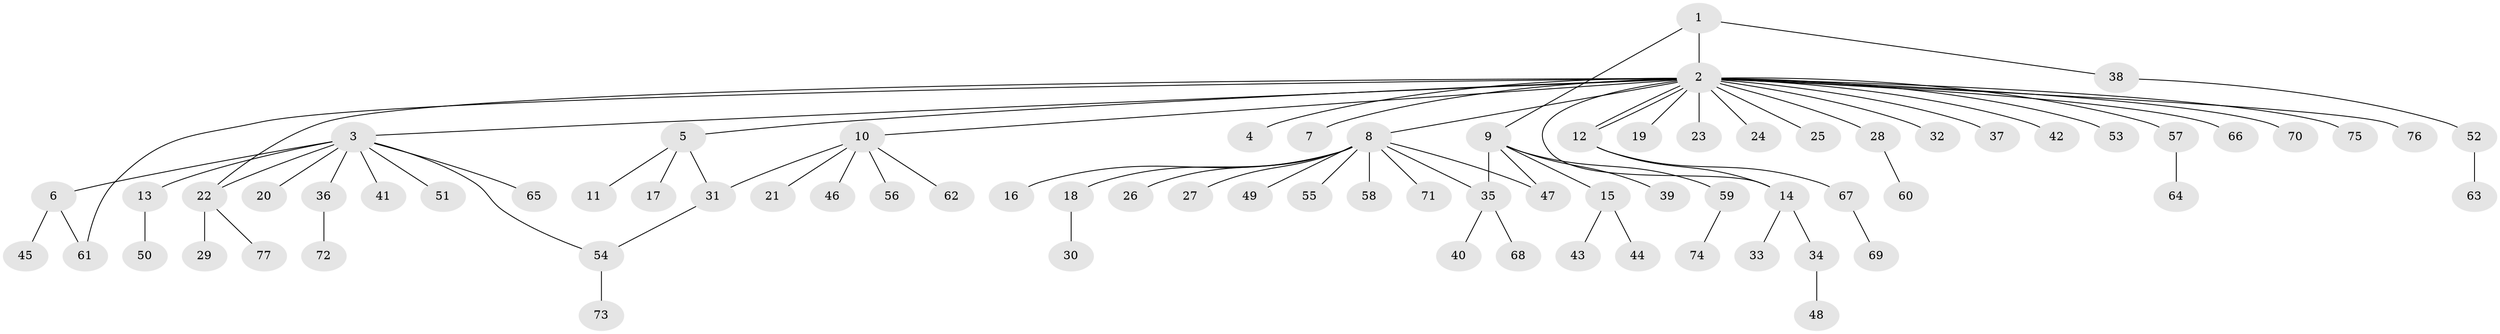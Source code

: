 // coarse degree distribution, {4: 0.0425531914893617, 24: 0.02127659574468085, 7: 0.02127659574468085, 1: 0.6382978723404256, 2: 0.1276595744680851, 5: 0.0425531914893617, 3: 0.10638297872340426}
// Generated by graph-tools (version 1.1) at 2025/50/03/04/25 22:50:40]
// undirected, 77 vertices, 84 edges
graph export_dot {
  node [color=gray90,style=filled];
  1;
  2;
  3;
  4;
  5;
  6;
  7;
  8;
  9;
  10;
  11;
  12;
  13;
  14;
  15;
  16;
  17;
  18;
  19;
  20;
  21;
  22;
  23;
  24;
  25;
  26;
  27;
  28;
  29;
  30;
  31;
  32;
  33;
  34;
  35;
  36;
  37;
  38;
  39;
  40;
  41;
  42;
  43;
  44;
  45;
  46;
  47;
  48;
  49;
  50;
  51;
  52;
  53;
  54;
  55;
  56;
  57;
  58;
  59;
  60;
  61;
  62;
  63;
  64;
  65;
  66;
  67;
  68;
  69;
  70;
  71;
  72;
  73;
  74;
  75;
  76;
  77;
  1 -- 2;
  1 -- 9;
  1 -- 38;
  2 -- 3;
  2 -- 4;
  2 -- 5;
  2 -- 7;
  2 -- 8;
  2 -- 10;
  2 -- 12;
  2 -- 12;
  2 -- 14;
  2 -- 19;
  2 -- 22;
  2 -- 23;
  2 -- 24;
  2 -- 25;
  2 -- 28;
  2 -- 32;
  2 -- 37;
  2 -- 42;
  2 -- 53;
  2 -- 57;
  2 -- 61;
  2 -- 66;
  2 -- 70;
  2 -- 75;
  2 -- 76;
  3 -- 6;
  3 -- 13;
  3 -- 20;
  3 -- 22;
  3 -- 36;
  3 -- 41;
  3 -- 51;
  3 -- 54;
  3 -- 65;
  5 -- 11;
  5 -- 17;
  5 -- 31;
  6 -- 45;
  6 -- 61;
  8 -- 16;
  8 -- 18;
  8 -- 26;
  8 -- 27;
  8 -- 35;
  8 -- 47;
  8 -- 49;
  8 -- 55;
  8 -- 58;
  8 -- 71;
  9 -- 15;
  9 -- 35;
  9 -- 39;
  9 -- 47;
  9 -- 59;
  10 -- 21;
  10 -- 31;
  10 -- 46;
  10 -- 56;
  10 -- 62;
  12 -- 14;
  12 -- 67;
  13 -- 50;
  14 -- 33;
  14 -- 34;
  15 -- 43;
  15 -- 44;
  18 -- 30;
  22 -- 29;
  22 -- 77;
  28 -- 60;
  31 -- 54;
  34 -- 48;
  35 -- 40;
  35 -- 68;
  36 -- 72;
  38 -- 52;
  52 -- 63;
  54 -- 73;
  57 -- 64;
  59 -- 74;
  67 -- 69;
}
